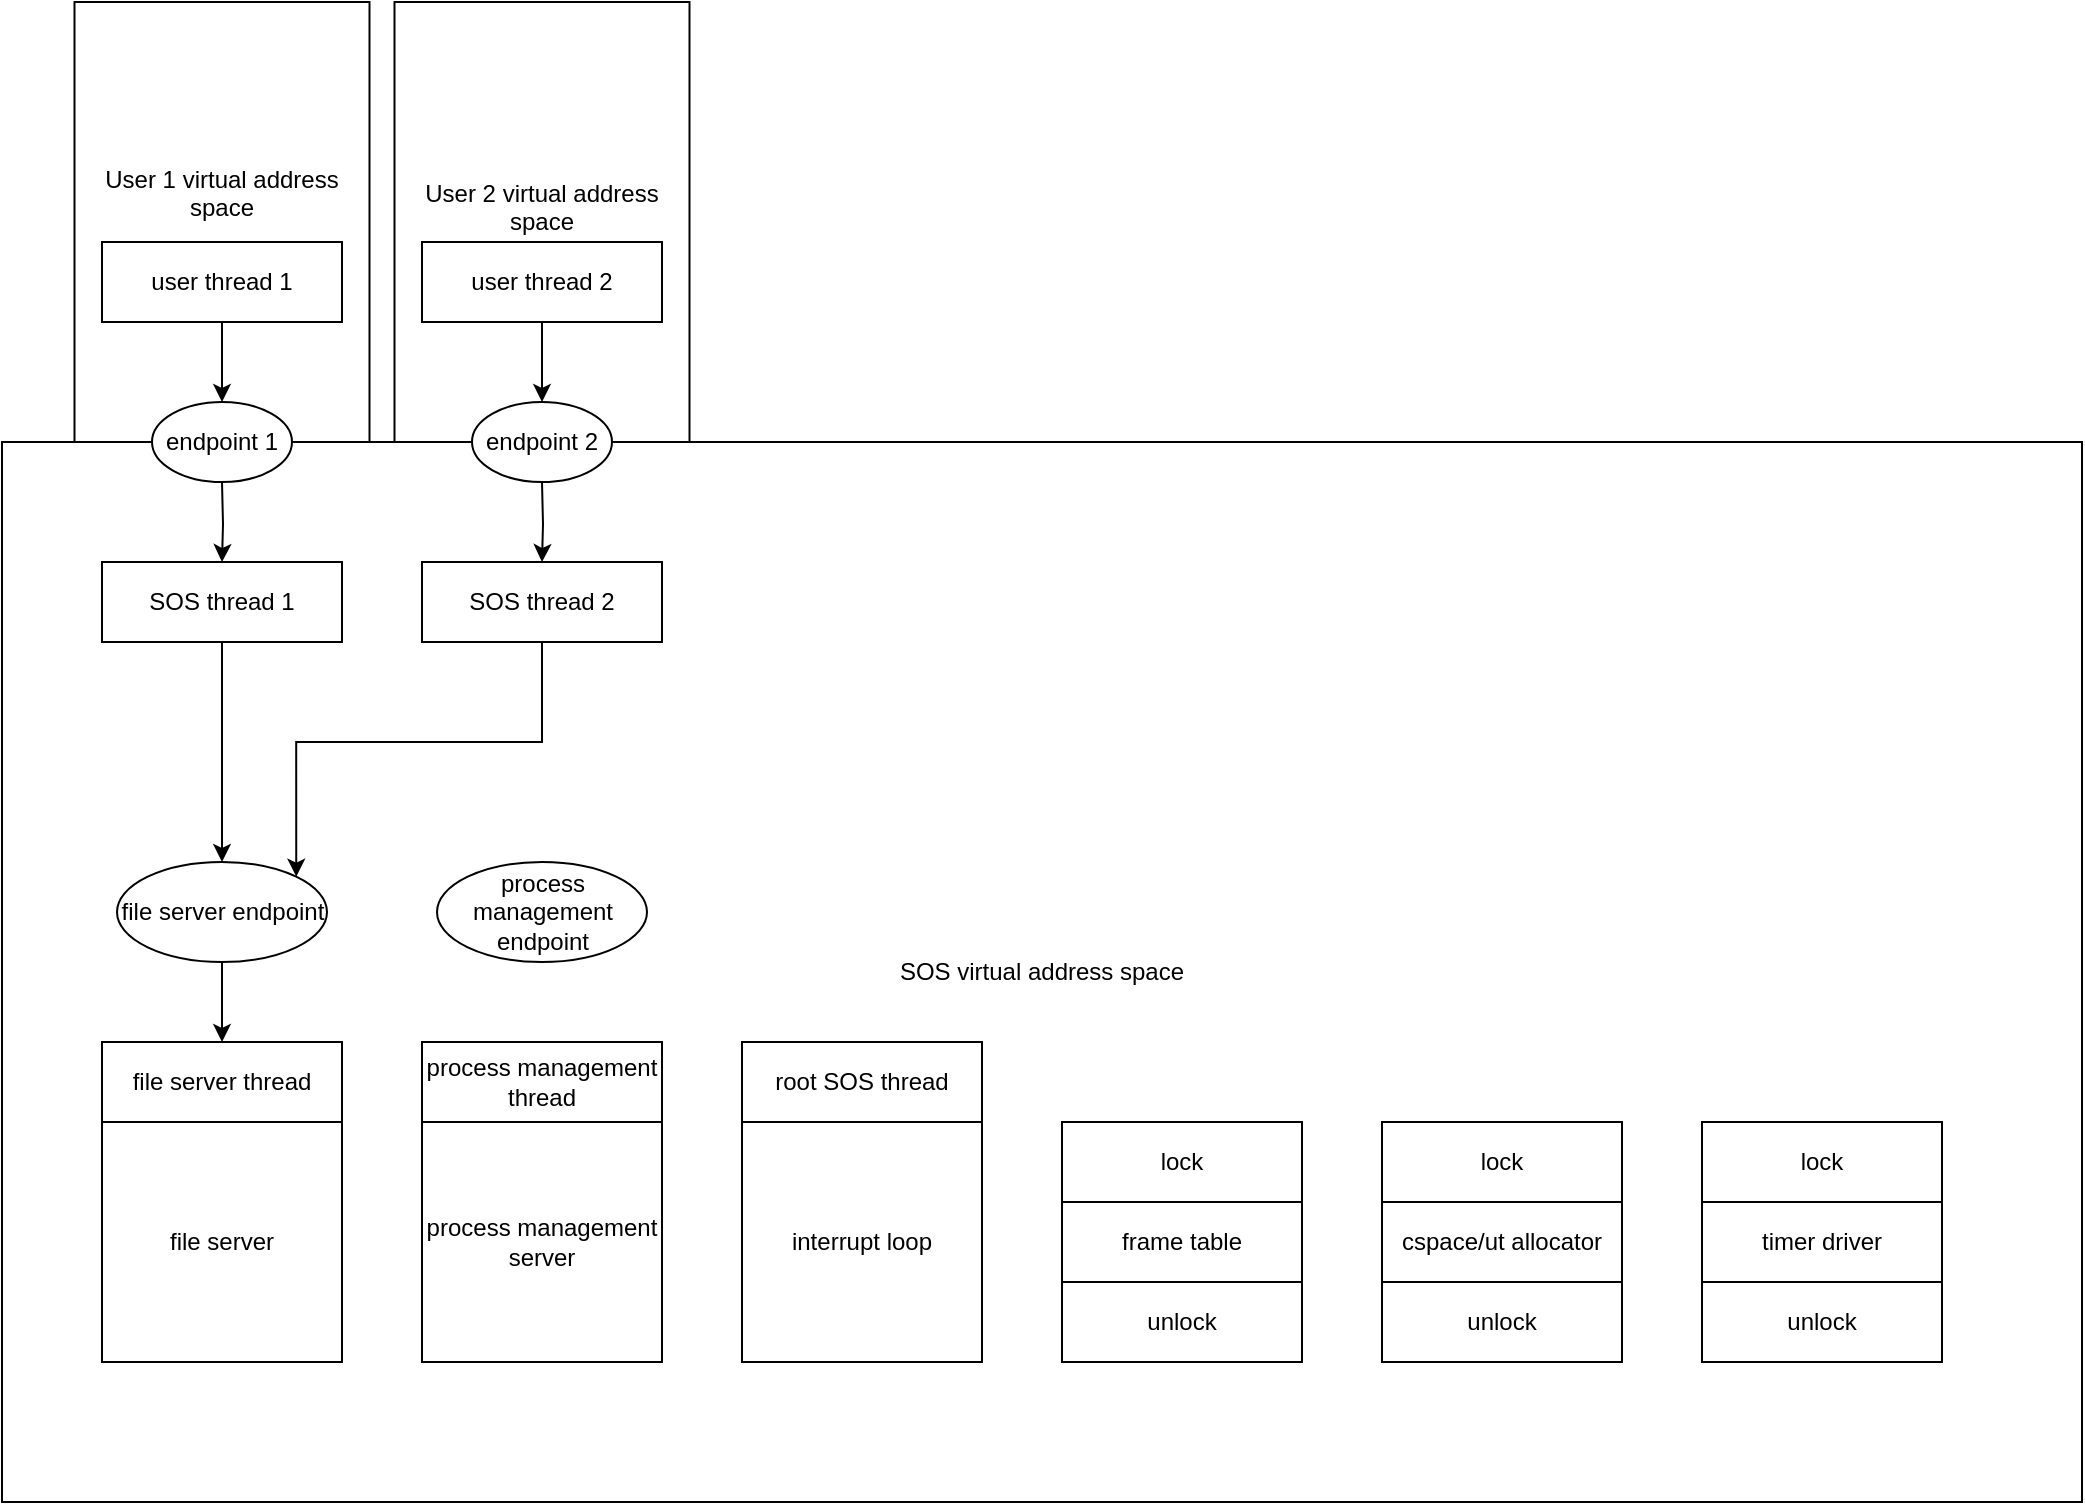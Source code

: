<mxfile version="14.4.3" type="device"><diagram id="7Ovmx41T2I9ieMsSPI8N" name="Page-1"><mxGraphModel dx="1264" dy="632" grid="1" gridSize="10" guides="1" tooltips="1" connect="1" arrows="1" fold="1" page="1" pageScale="1" pageWidth="850" pageHeight="1100" math="0" shadow="0"><root><mxCell id="0"/><mxCell id="1" parent="0"/><mxCell id="8eHZCSeH7HGkKXn1nw4j-3" value="User 2 virtual address space&lt;br&gt;&lt;br&gt;" style="rounded=0;whiteSpace=wrap;html=1;" parent="1" vertex="1"><mxGeometry x="226.25" y="40" width="147.5" height="220" as="geometry"/></mxCell><mxCell id="8eHZCSeH7HGkKXn1nw4j-2" value="User 1 virtual address space&lt;br&gt;&lt;br&gt;&lt;br&gt;" style="rounded=0;whiteSpace=wrap;html=1;" parent="1" vertex="1"><mxGeometry x="66.25" y="40" width="147.5" height="220" as="geometry"/></mxCell><mxCell id="8eHZCSeH7HGkKXn1nw4j-1" value="SOS virtual address space" style="rounded=0;whiteSpace=wrap;html=1;" parent="1" vertex="1"><mxGeometry x="30" y="260" width="1040" height="530" as="geometry"/></mxCell><mxCell id="1z9u9IAp5_eh-Bd78P75-4" style="edgeStyle=orthogonalEdgeStyle;rounded=0;orthogonalLoop=1;jettySize=auto;html=1;entryX=0.5;entryY=0;entryDx=0;entryDy=0;" parent="1" source="1z9u9IAp5_eh-Bd78P75-1" edge="1"><mxGeometry relative="1" as="geometry"><mxPoint x="140" y="240" as="targetPoint"/></mxGeometry></mxCell><mxCell id="1z9u9IAp5_eh-Bd78P75-1" value="user thread 1" style="rounded=0;whiteSpace=wrap;html=1;" parent="1" vertex="1"><mxGeometry x="80" y="160" width="120" height="40" as="geometry"/></mxCell><mxCell id="1z9u9IAp5_eh-Bd78P75-19" style="edgeStyle=orthogonalEdgeStyle;rounded=0;orthogonalLoop=1;jettySize=auto;html=1;entryX=0.5;entryY=0;entryDx=0;entryDy=0;" parent="1" source="1z9u9IAp5_eh-Bd78P75-2" target="1z9u9IAp5_eh-Bd78P75-15" edge="1"><mxGeometry relative="1" as="geometry"/></mxCell><mxCell id="1z9u9IAp5_eh-Bd78P75-2" value="SOS thread 1" style="rounded=0;whiteSpace=wrap;html=1;" parent="1" vertex="1"><mxGeometry x="80" y="320" width="120" height="40" as="geometry"/></mxCell><mxCell id="1z9u9IAp5_eh-Bd78P75-5" style="edgeStyle=orthogonalEdgeStyle;rounded=0;orthogonalLoop=1;jettySize=auto;html=1;entryX=0.5;entryY=0;entryDx=0;entryDy=0;" parent="1" target="1z9u9IAp5_eh-Bd78P75-2" edge="1"><mxGeometry relative="1" as="geometry"><mxPoint x="140" y="280" as="sourcePoint"/></mxGeometry></mxCell><mxCell id="1z9u9IAp5_eh-Bd78P75-6" value="endpoint 1" style="ellipse;whiteSpace=wrap;html=1;" parent="1" vertex="1"><mxGeometry x="105" y="240" width="70" height="40" as="geometry"/></mxCell><mxCell id="1z9u9IAp5_eh-Bd78P75-8" style="edgeStyle=orthogonalEdgeStyle;rounded=0;orthogonalLoop=1;jettySize=auto;html=1;entryX=0.5;entryY=0;entryDx=0;entryDy=0;" parent="1" source="1z9u9IAp5_eh-Bd78P75-9" edge="1"><mxGeometry relative="1" as="geometry"><mxPoint x="300" y="240" as="targetPoint"/></mxGeometry></mxCell><mxCell id="1z9u9IAp5_eh-Bd78P75-9" value="user thread 2" style="rounded=0;whiteSpace=wrap;html=1;" parent="1" vertex="1"><mxGeometry x="240" y="160" width="120" height="40" as="geometry"/></mxCell><mxCell id="1z9u9IAp5_eh-Bd78P75-21" style="edgeStyle=orthogonalEdgeStyle;rounded=0;orthogonalLoop=1;jettySize=auto;html=1;entryX=1;entryY=0;entryDx=0;entryDy=0;" parent="1" source="1z9u9IAp5_eh-Bd78P75-10" target="1z9u9IAp5_eh-Bd78P75-15" edge="1"><mxGeometry relative="1" as="geometry"><Array as="points"><mxPoint x="300" y="410"/><mxPoint x="177" y="410"/></Array></mxGeometry></mxCell><mxCell id="1z9u9IAp5_eh-Bd78P75-10" value="SOS thread 2" style="rounded=0;whiteSpace=wrap;html=1;" parent="1" vertex="1"><mxGeometry x="240" y="320" width="120" height="40" as="geometry"/></mxCell><mxCell id="1z9u9IAp5_eh-Bd78P75-11" style="edgeStyle=orthogonalEdgeStyle;rounded=0;orthogonalLoop=1;jettySize=auto;html=1;entryX=0.5;entryY=0;entryDx=0;entryDy=0;" parent="1" target="1z9u9IAp5_eh-Bd78P75-10" edge="1"><mxGeometry relative="1" as="geometry"><mxPoint x="300" y="280" as="sourcePoint"/></mxGeometry></mxCell><mxCell id="1z9u9IAp5_eh-Bd78P75-12" value="endpoint 2" style="ellipse;whiteSpace=wrap;html=1;" parent="1" vertex="1"><mxGeometry x="265" y="240" width="70" height="40" as="geometry"/></mxCell><mxCell id="1z9u9IAp5_eh-Bd78P75-13" value="file server" style="whiteSpace=wrap;html=1;aspect=fixed;" parent="1" vertex="1"><mxGeometry x="80" y="600" width="120" height="120" as="geometry"/></mxCell><mxCell id="1z9u9IAp5_eh-Bd78P75-14" value="process management server" style="whiteSpace=wrap;html=1;aspect=fixed;" parent="1" vertex="1"><mxGeometry x="240" y="600" width="120" height="120" as="geometry"/></mxCell><mxCell id="1z9u9IAp5_eh-Bd78P75-20" style="edgeStyle=orthogonalEdgeStyle;rounded=0;orthogonalLoop=1;jettySize=auto;html=1;entryX=0.5;entryY=0;entryDx=0;entryDy=0;" parent="1" source="1z9u9IAp5_eh-Bd78P75-15" target="1z9u9IAp5_eh-Bd78P75-22" edge="1"><mxGeometry relative="1" as="geometry"/></mxCell><mxCell id="1z9u9IAp5_eh-Bd78P75-15" value="file server endpoint" style="ellipse;whiteSpace=wrap;html=1;" parent="1" vertex="1"><mxGeometry x="87.5" y="470" width="105" height="50" as="geometry"/></mxCell><mxCell id="1z9u9IAp5_eh-Bd78P75-17" value="process management endpoint" style="ellipse;whiteSpace=wrap;html=1;" parent="1" vertex="1"><mxGeometry x="247.5" y="470" width="105" height="50" as="geometry"/></mxCell><mxCell id="1z9u9IAp5_eh-Bd78P75-22" value="file server thread" style="rounded=0;whiteSpace=wrap;html=1;" parent="1" vertex="1"><mxGeometry x="80" y="560" width="120" height="40" as="geometry"/></mxCell><mxCell id="1z9u9IAp5_eh-Bd78P75-23" value="process management thread" style="rounded=0;whiteSpace=wrap;html=1;" parent="1" vertex="1"><mxGeometry x="240" y="560" width="120" height="40" as="geometry"/></mxCell><mxCell id="1z9u9IAp5_eh-Bd78P75-24" value="root SOS thread" style="rounded=0;whiteSpace=wrap;html=1;" parent="1" vertex="1"><mxGeometry x="400" y="560" width="120" height="40" as="geometry"/></mxCell><mxCell id="1z9u9IAp5_eh-Bd78P75-26" value="interrupt loop" style="whiteSpace=wrap;html=1;aspect=fixed;" parent="1" vertex="1"><mxGeometry x="400" y="600" width="120" height="120" as="geometry"/></mxCell><mxCell id="1z9u9IAp5_eh-Bd78P75-28" value="frame table" style="rounded=0;whiteSpace=wrap;html=1;" parent="1" vertex="1"><mxGeometry x="560" y="640" width="120" height="40" as="geometry"/></mxCell><mxCell id="1z9u9IAp5_eh-Bd78P75-29" value="lock" style="rounded=0;whiteSpace=wrap;html=1;" parent="1" vertex="1"><mxGeometry x="560" y="600" width="120" height="40" as="geometry"/></mxCell><mxCell id="1z9u9IAp5_eh-Bd78P75-30" value="unlock" style="rounded=0;whiteSpace=wrap;html=1;" parent="1" vertex="1"><mxGeometry x="560" y="680" width="120" height="40" as="geometry"/></mxCell><mxCell id="1z9u9IAp5_eh-Bd78P75-31" value="cspace/ut allocator" style="rounded=0;whiteSpace=wrap;html=1;" parent="1" vertex="1"><mxGeometry x="720" y="640" width="120" height="40" as="geometry"/></mxCell><mxCell id="1z9u9IAp5_eh-Bd78P75-32" value="lock" style="rounded=0;whiteSpace=wrap;html=1;" parent="1" vertex="1"><mxGeometry x="720" y="600" width="120" height="40" as="geometry"/></mxCell><mxCell id="1z9u9IAp5_eh-Bd78P75-33" value="unlock" style="rounded=0;whiteSpace=wrap;html=1;" parent="1" vertex="1"><mxGeometry x="720" y="680" width="120" height="40" as="geometry"/></mxCell><mxCell id="1z9u9IAp5_eh-Bd78P75-34" value="timer driver" style="rounded=0;whiteSpace=wrap;html=1;" parent="1" vertex="1"><mxGeometry x="880" y="640" width="120" height="40" as="geometry"/></mxCell><mxCell id="1z9u9IAp5_eh-Bd78P75-35" value="lock" style="rounded=0;whiteSpace=wrap;html=1;" parent="1" vertex="1"><mxGeometry x="880" y="600" width="120" height="40" as="geometry"/></mxCell><mxCell id="1z9u9IAp5_eh-Bd78P75-36" value="unlock" style="rounded=0;whiteSpace=wrap;html=1;" parent="1" vertex="1"><mxGeometry x="880" y="680" width="120" height="40" as="geometry"/></mxCell></root></mxGraphModel></diagram></mxfile>